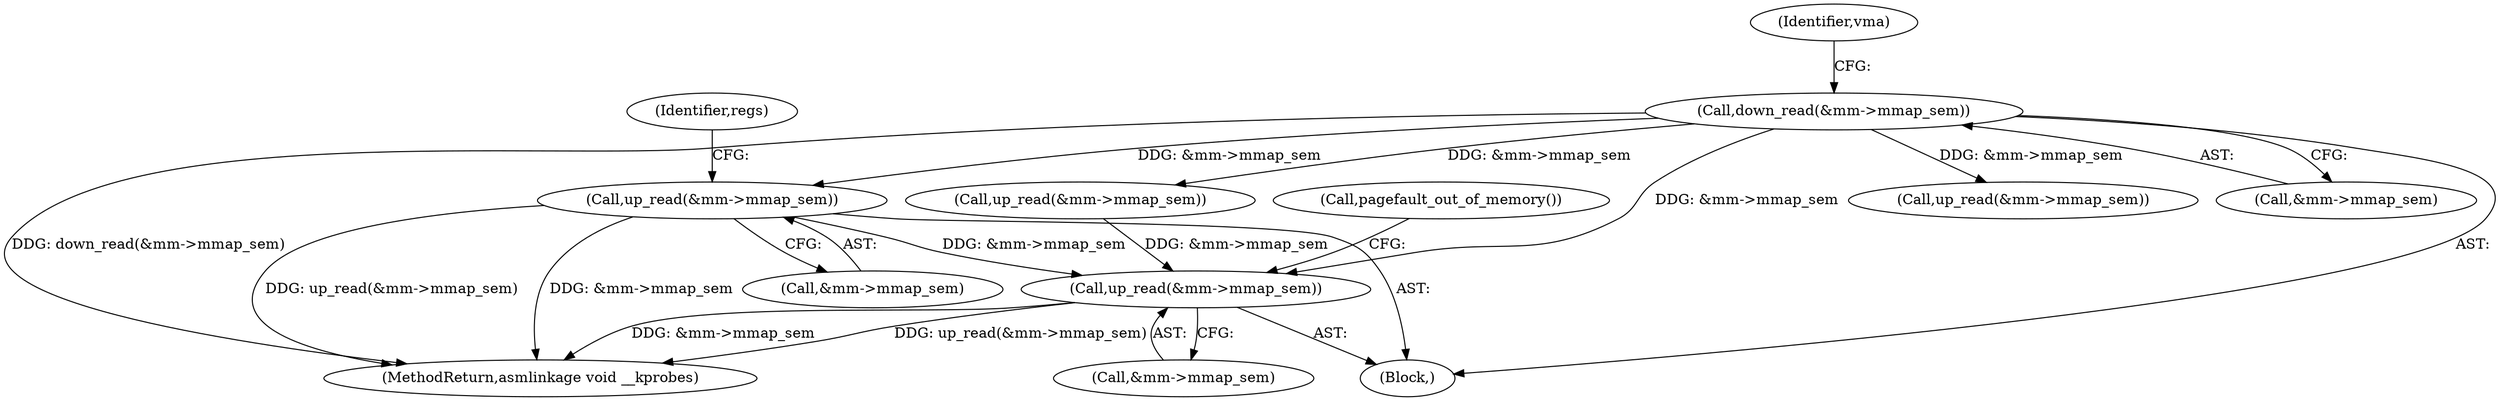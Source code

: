 digraph "0_linux_a8b0ca17b80e92faab46ee7179ba9e99ccb61233_14@API" {
"1000500" [label="(Call,up_read(&mm->mmap_sem))"];
"1000207" [label="(Call,down_read(&mm->mmap_sem))"];
"1000492" [label="(Call,up_read(&mm->mmap_sem))"];
"1000118" [label="(Block,)"];
"1000659" [label="(MethodReturn,asmlinkage void __kprobes)"];
"1000501" [label="(Call,&mm->mmap_sem)"];
"1000508" [label="(Identifier,regs)"];
"1000493" [label="(Call,&mm->mmap_sem)"];
"1000401" [label="(Call,up_read(&mm->mmap_sem))"];
"1000394" [label="(Call,up_read(&mm->mmap_sem))"];
"1000497" [label="(Call,pagefault_out_of_memory())"];
"1000207" [label="(Call,down_read(&mm->mmap_sem))"];
"1000213" [label="(Identifier,vma)"];
"1000492" [label="(Call,up_read(&mm->mmap_sem))"];
"1000208" [label="(Call,&mm->mmap_sem)"];
"1000500" [label="(Call,up_read(&mm->mmap_sem))"];
"1000500" -> "1000118"  [label="AST: "];
"1000500" -> "1000501"  [label="CFG: "];
"1000501" -> "1000500"  [label="AST: "];
"1000508" -> "1000500"  [label="CFG: "];
"1000500" -> "1000659"  [label="DDG: up_read(&mm->mmap_sem)"];
"1000500" -> "1000659"  [label="DDG: &mm->mmap_sem"];
"1000500" -> "1000492"  [label="DDG: &mm->mmap_sem"];
"1000207" -> "1000500"  [label="DDG: &mm->mmap_sem"];
"1000207" -> "1000118"  [label="AST: "];
"1000207" -> "1000208"  [label="CFG: "];
"1000208" -> "1000207"  [label="AST: "];
"1000213" -> "1000207"  [label="CFG: "];
"1000207" -> "1000659"  [label="DDG: down_read(&mm->mmap_sem)"];
"1000207" -> "1000394"  [label="DDG: &mm->mmap_sem"];
"1000207" -> "1000401"  [label="DDG: &mm->mmap_sem"];
"1000207" -> "1000492"  [label="DDG: &mm->mmap_sem"];
"1000492" -> "1000118"  [label="AST: "];
"1000492" -> "1000493"  [label="CFG: "];
"1000493" -> "1000492"  [label="AST: "];
"1000497" -> "1000492"  [label="CFG: "];
"1000492" -> "1000659"  [label="DDG: &mm->mmap_sem"];
"1000492" -> "1000659"  [label="DDG: up_read(&mm->mmap_sem)"];
"1000401" -> "1000492"  [label="DDG: &mm->mmap_sem"];
}
